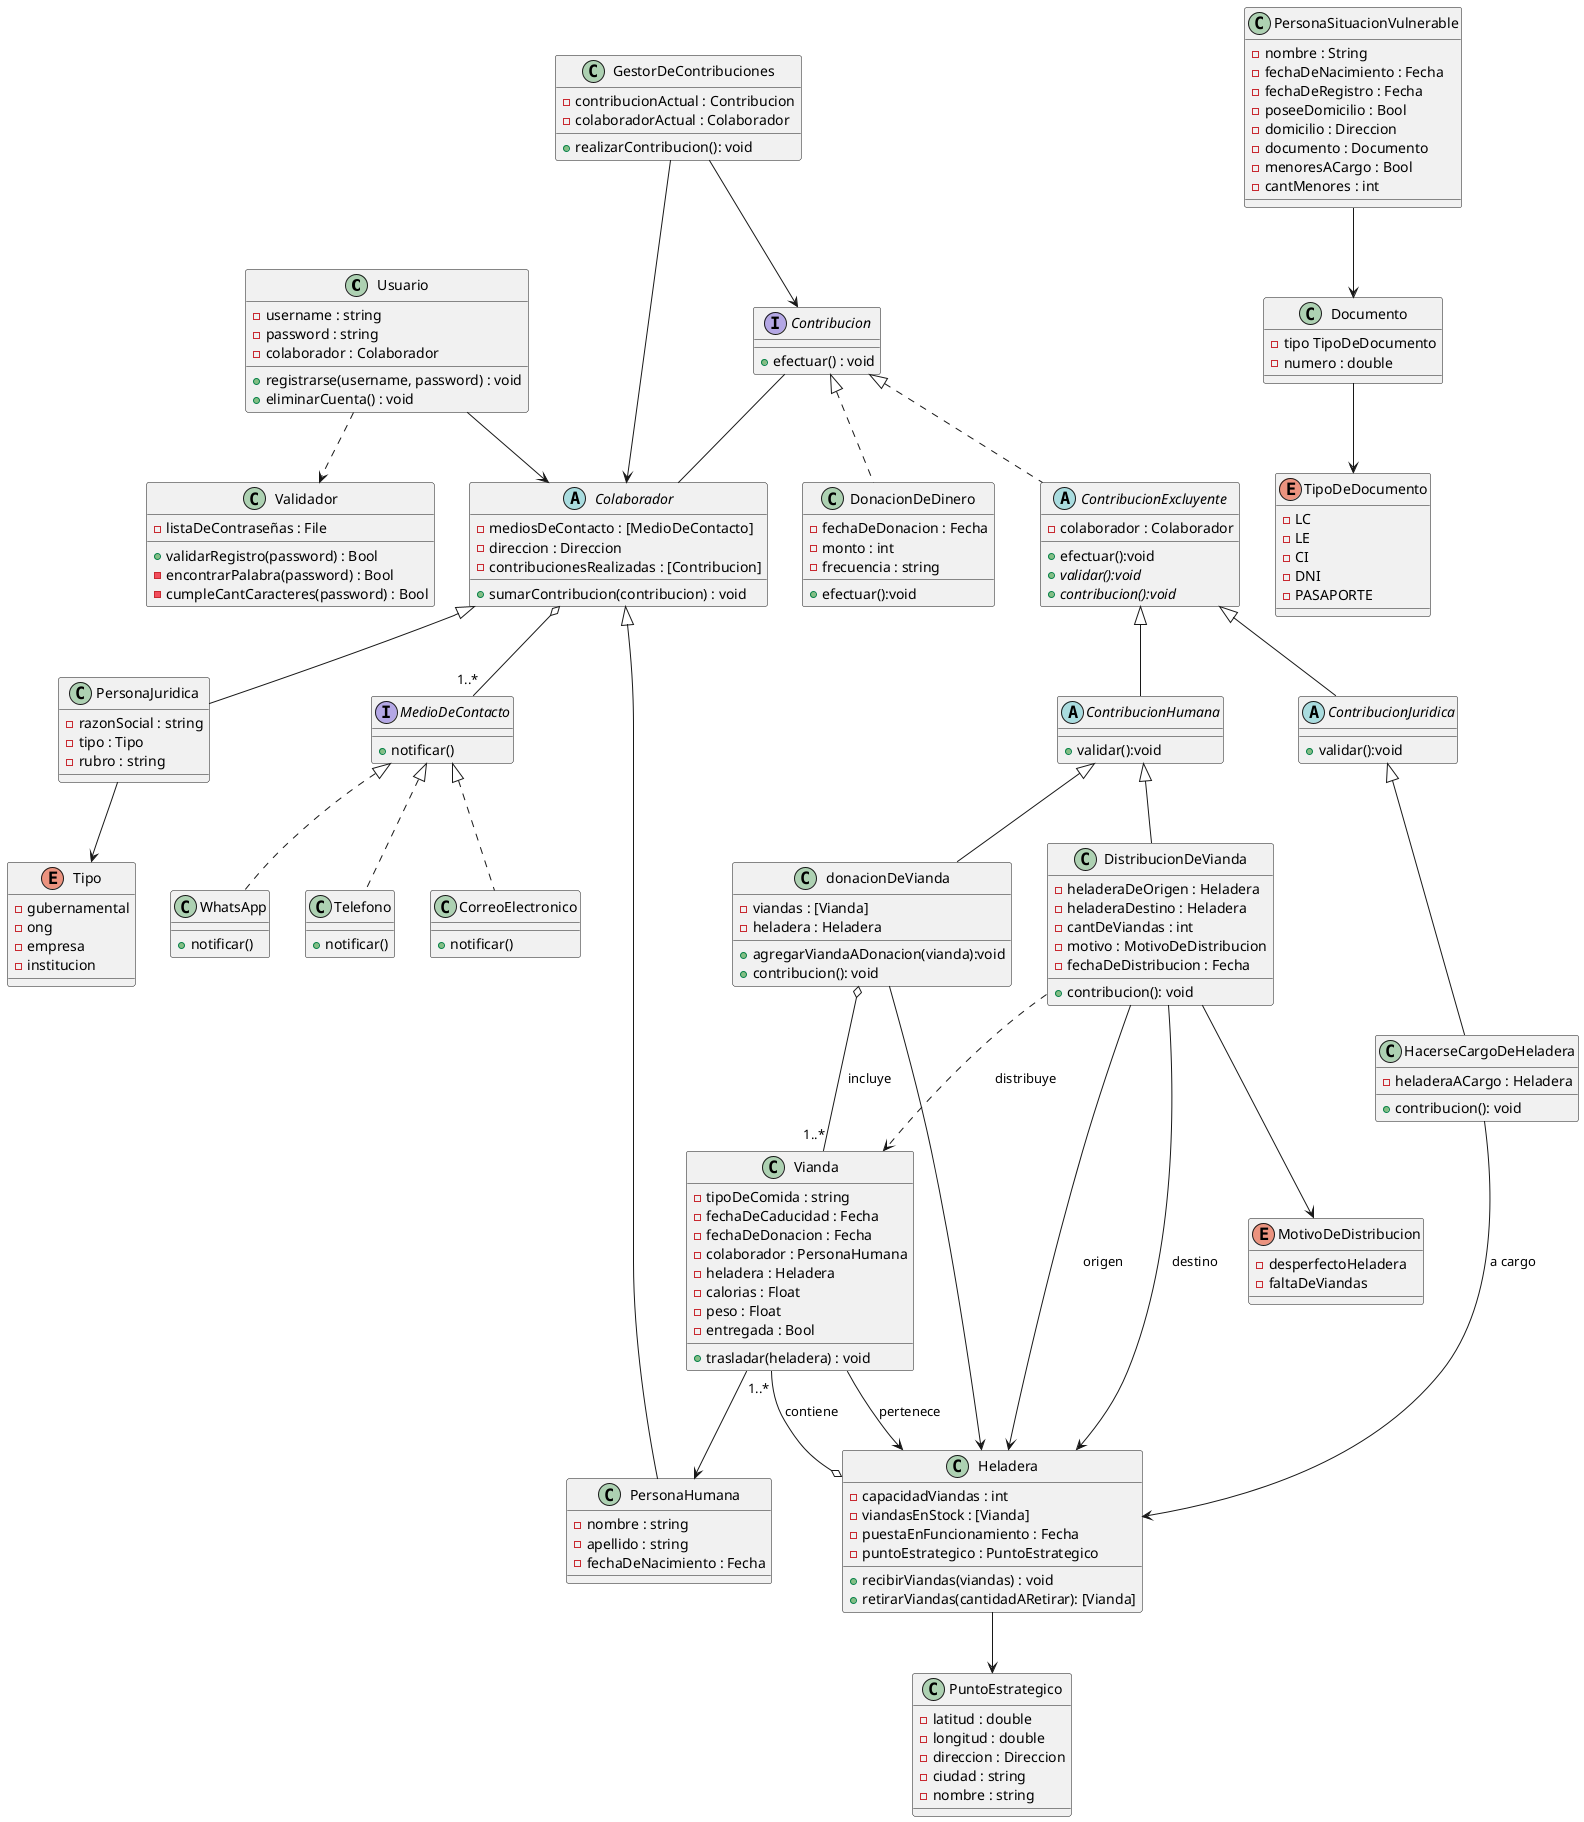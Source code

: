 @startuml DiagramaDeClases

' --------------------- COLABORADORES ----------------------

class Usuario{
    - username : string
    - password : string
    - colaborador : Colaborador
    + registrarse(username, password) : void
    + eliminarCuenta() : void
}

Usuario ..> Validador
Usuario --> Colaborador

class Validador{
    - listaDeContraseñas : File
    + validarRegistro(password) : Bool
    - encontrarPalabra(password) : Bool
    - cumpleCantCaracteres(password) : Bool
}

abstract class Colaborador{
    - mediosDeContacto : [MedioDeContacto]
    - direccion : Direccion
    - contribucionesRealizadas : [Contribucion]
    + sumarContribucion(contribucion) : void
}
Contribucion -- Colaborador
class PersonaHumana extends Colaborador{
    - nombre : string
    - apellido : string
    - fechaDeNacimiento : Fecha
}
class PersonaJuridica extends Colaborador{
    - razonSocial : string
    - tipo : Tipo
    - rubro : string
}

PersonaJuridica --> Tipo
enum Tipo{
    - gubernamental
    - ong 
    - empresa
    - institucion
}

' --------------------- MEDIOS DE CONTACTO ----------------------
Colaborador o--"1..*" MedioDeContacto 
interface MedioDeContacto{
    + notificar()
}

class CorreoElectronico implements MedioDeContacto{
    + notificar()
}
class WhatsApp implements MedioDeContacto{
    + notificar()
}
class Telefono implements MedioDeContacto{
    + notificar()
}

' -------------------------- GESTOR -------------------------
class GestorDeContribuciones{
    - contribucionActual : Contribucion
    - colaboradorActual : Colaborador
    + realizarContribucion(): void
}
GestorDeContribuciones --> Contribucion
GestorDeContribuciones --> Colaborador

' --------------------- CONTRIBUCIONES ----------------------

interface Contribucion{
    + efectuar() : void

}

abstract class ContribucionExcluyente implements Contribucion{
    - colaborador : Colaborador
    + efectuar():void
    + {abstract} validar():void
    + {abstract} contribucion():void
}

abstract class ContribucionHumana extends ContribucionExcluyente{
    + validar():void
}
abstract class ContribucionJuridica extends ContribucionExcluyente{
    + validar():void
}

class DonacionDeDinero implements Contribucion{
    - fechaDeDonacion : Fecha
    - monto : int
    - frecuencia : string
    + efectuar():void
}

donacionDeVianda o--"1..*" Vianda : incluye
donacionDeVianda --> Heladera
class donacionDeVianda extends ContribucionHumana{
    - viandas : [Vianda]
    - heladera : Heladera
    + agregarViandaADonacion(vianda):void
    + contribucion(): void
}

DistribucionDeVianda --> Heladera : origen
DistribucionDeVianda --> Heladera : destino
DistribucionDeVianda ..> Vianda : distribuye
class DistribucionDeVianda extends ContribucionHumana{
    - heladeraDeOrigen : Heladera
    - heladeraDestino : Heladera
    - cantDeViandas : int
    - motivo : MotivoDeDistribucion
    - fechaDeDistribucion : Fecha
    + contribucion(): void
}

DistribucionDeVianda --> MotivoDeDistribucion
enum MotivoDeDistribucion{
    - desperfectoHeladera
    - faltaDeViandas
}

HacerseCargoDeHeladera --> Heladera : a cargo
class HacerseCargoDeHeladera extends ContribucionJuridica{
    - heladeraACargo : Heladera
     + contribucion(): void
}

' --------------------- HELADERA ----------------------
Heladera o--"1..*" Vianda : contiene
class Heladera{
    - capacidadViandas : int
    - viandasEnStock : [Vianda]
    - puestaEnFuncionamiento : Fecha
    - puntoEstrategico : PuntoEstrategico
    + recibirViandas(viandas) : void
    + retirarViandas(cantidadARetirar): [Vianda]
}

Heladera --> PuntoEstrategico

class PuntoEstrategico{
    - latitud : double 
    - longitud : double 
    - direccion : Direccion
    - ciudad : string
    - nombre : string
}

' --------------------- VIANDA ----------------------
Vianda --> PersonaHumana
Vianda --> Heladera : pertenece

class Vianda{
    - tipoDeComida : string
    - fechaDeCaducidad : Fecha
    - fechaDeDonacion : Fecha
    - colaborador : PersonaHumana
    - heladera : Heladera
    - calorias : Float
    - peso : Float
    - entregada : Bool

    + trasladar(heladera) : void
}
' --------------------- VULNERABLES ----------------------
class PersonaSituacionVulnerable{
    - nombre : String 
    - fechaDeNacimiento : Fecha
    - fechaDeRegistro : Fecha
    - poseeDomicilio : Bool
    - domicilio : Direccion
    - documento : Documento
    - menoresACargo : Bool
    - cantMenores : int
}
PersonaSituacionVulnerable --> Documento
class Documento{
    - tipo TipoDeDocumento
    - numero : double
}
Documento --> TipoDeDocumento
enum TipoDeDocumento{
    - LC
    - LE
    - CI
    - DNI
    - PASAPORTE
}
@enduml
